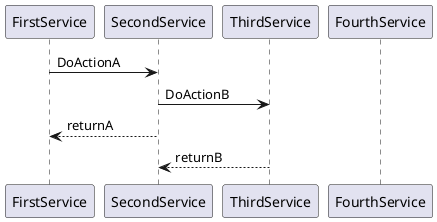 @startuml The System Name

participant FirstService
participant SecondService
participant ThirdService
participant FourthService

FirstService->SecondService:DoActionA
SecondService->ThirdService:DoActionB
SecondService-->FirstService:returnA
ThirdService-->SecondService:returnB

@enduml